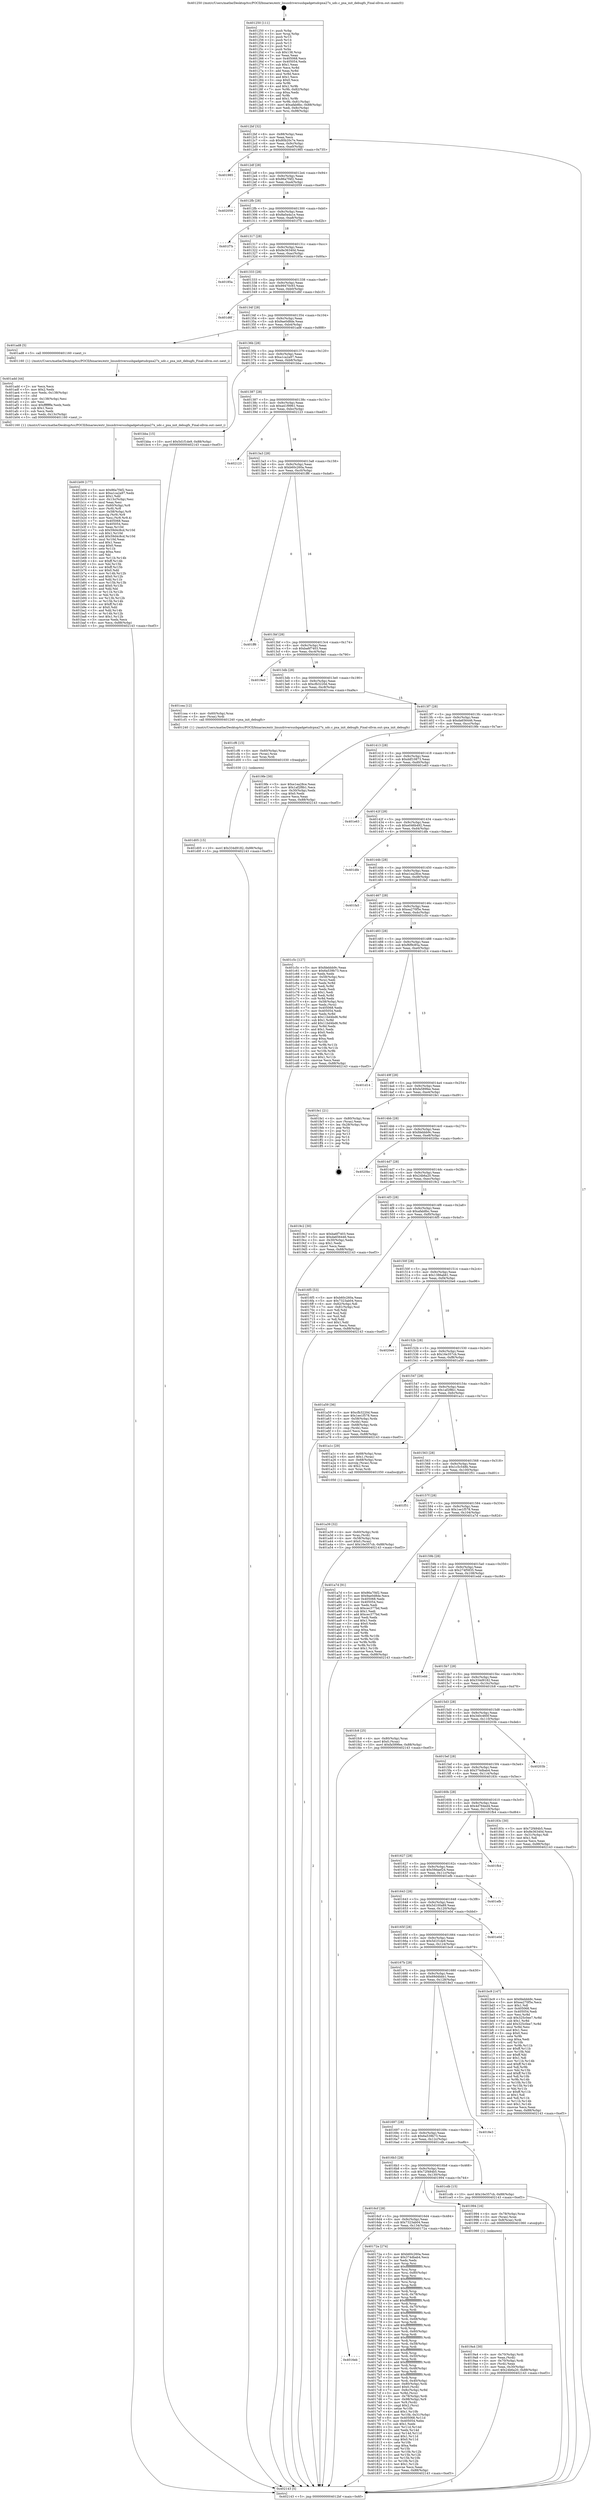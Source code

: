 digraph "0x401250" {
  label = "0x401250 (/mnt/c/Users/mathe/Desktop/tcc/POCII/binaries/extr_linuxdriversusbgadgetudcpxa27x_udc.c_pxa_init_debugfs_Final-ollvm.out::main(0))"
  labelloc = "t"
  node[shape=record]

  Entry [label="",width=0.3,height=0.3,shape=circle,fillcolor=black,style=filled]
  "0x4012bf" [label="{
     0x4012bf [32]\l
     | [instrs]\l
     &nbsp;&nbsp;0x4012bf \<+6\>: mov -0x88(%rbp),%eax\l
     &nbsp;&nbsp;0x4012c5 \<+2\>: mov %eax,%ecx\l
     &nbsp;&nbsp;0x4012c7 \<+6\>: sub $0x80b20c7e,%ecx\l
     &nbsp;&nbsp;0x4012cd \<+6\>: mov %eax,-0x9c(%rbp)\l
     &nbsp;&nbsp;0x4012d3 \<+6\>: mov %ecx,-0xa0(%rbp)\l
     &nbsp;&nbsp;0x4012d9 \<+6\>: je 0000000000401985 \<main+0x735\>\l
  }"]
  "0x401985" [label="{
     0x401985\l
  }", style=dashed]
  "0x4012df" [label="{
     0x4012df [28]\l
     | [instrs]\l
     &nbsp;&nbsp;0x4012df \<+5\>: jmp 00000000004012e4 \<main+0x94\>\l
     &nbsp;&nbsp;0x4012e4 \<+6\>: mov -0x9c(%rbp),%eax\l
     &nbsp;&nbsp;0x4012ea \<+5\>: sub $0x86a7f4f2,%eax\l
     &nbsp;&nbsp;0x4012ef \<+6\>: mov %eax,-0xa4(%rbp)\l
     &nbsp;&nbsp;0x4012f5 \<+6\>: je 0000000000402059 \<main+0xe09\>\l
  }"]
  Exit [label="",width=0.3,height=0.3,shape=circle,fillcolor=black,style=filled,peripheries=2]
  "0x402059" [label="{
     0x402059\l
  }", style=dashed]
  "0x4012fb" [label="{
     0x4012fb [28]\l
     | [instrs]\l
     &nbsp;&nbsp;0x4012fb \<+5\>: jmp 0000000000401300 \<main+0xb0\>\l
     &nbsp;&nbsp;0x401300 \<+6\>: mov -0x9c(%rbp),%eax\l
     &nbsp;&nbsp;0x401306 \<+5\>: sub $0x8a0a4a1e,%eax\l
     &nbsp;&nbsp;0x40130b \<+6\>: mov %eax,-0xa8(%rbp)\l
     &nbsp;&nbsp;0x401311 \<+6\>: je 0000000000401f7b \<main+0xd2b\>\l
  }"]
  "0x401d05" [label="{
     0x401d05 [15]\l
     | [instrs]\l
     &nbsp;&nbsp;0x401d05 \<+10\>: movl $0x334d9182,-0x88(%rbp)\l
     &nbsp;&nbsp;0x401d0f \<+5\>: jmp 0000000000402143 \<main+0xef3\>\l
  }"]
  "0x401f7b" [label="{
     0x401f7b\l
  }", style=dashed]
  "0x401317" [label="{
     0x401317 [28]\l
     | [instrs]\l
     &nbsp;&nbsp;0x401317 \<+5\>: jmp 000000000040131c \<main+0xcc\>\l
     &nbsp;&nbsp;0x40131c \<+6\>: mov -0x9c(%rbp),%eax\l
     &nbsp;&nbsp;0x401322 \<+5\>: sub $0x8e36340d,%eax\l
     &nbsp;&nbsp;0x401327 \<+6\>: mov %eax,-0xac(%rbp)\l
     &nbsp;&nbsp;0x40132d \<+6\>: je 000000000040185a \<main+0x60a\>\l
  }"]
  "0x401cf6" [label="{
     0x401cf6 [15]\l
     | [instrs]\l
     &nbsp;&nbsp;0x401cf6 \<+4\>: mov -0x60(%rbp),%rax\l
     &nbsp;&nbsp;0x401cfa \<+3\>: mov (%rax),%rax\l
     &nbsp;&nbsp;0x401cfd \<+3\>: mov %rax,%rdi\l
     &nbsp;&nbsp;0x401d00 \<+5\>: call 0000000000401030 \<free@plt\>\l
     | [calls]\l
     &nbsp;&nbsp;0x401030 \{1\} (unknown)\l
  }"]
  "0x40185a" [label="{
     0x40185a\l
  }", style=dashed]
  "0x401333" [label="{
     0x401333 [28]\l
     | [instrs]\l
     &nbsp;&nbsp;0x401333 \<+5\>: jmp 0000000000401338 \<main+0xe8\>\l
     &nbsp;&nbsp;0x401338 \<+6\>: mov -0x9c(%rbp),%eax\l
     &nbsp;&nbsp;0x40133e \<+5\>: sub $0x99470c93,%eax\l
     &nbsp;&nbsp;0x401343 \<+6\>: mov %eax,-0xb0(%rbp)\l
     &nbsp;&nbsp;0x401349 \<+6\>: je 0000000000401d6f \<main+0xb1f\>\l
  }"]
  "0x401b09" [label="{
     0x401b09 [177]\l
     | [instrs]\l
     &nbsp;&nbsp;0x401b09 \<+5\>: mov $0x86a7f4f2,%ecx\l
     &nbsp;&nbsp;0x401b0e \<+5\>: mov $0xa1ca2a97,%edx\l
     &nbsp;&nbsp;0x401b13 \<+3\>: mov $0x1,%dil\l
     &nbsp;&nbsp;0x401b16 \<+6\>: mov -0x13c(%rbp),%esi\l
     &nbsp;&nbsp;0x401b1c \<+3\>: imul %eax,%esi\l
     &nbsp;&nbsp;0x401b1f \<+4\>: mov -0x60(%rbp),%r8\l
     &nbsp;&nbsp;0x401b23 \<+3\>: mov (%r8),%r8\l
     &nbsp;&nbsp;0x401b26 \<+4\>: mov -0x58(%rbp),%r9\l
     &nbsp;&nbsp;0x401b2a \<+3\>: movslq (%r9),%r9\l
     &nbsp;&nbsp;0x401b2d \<+4\>: mov %esi,(%r8,%r9,4)\l
     &nbsp;&nbsp;0x401b31 \<+7\>: mov 0x405068,%eax\l
     &nbsp;&nbsp;0x401b38 \<+7\>: mov 0x405054,%esi\l
     &nbsp;&nbsp;0x401b3f \<+3\>: mov %eax,%r10d\l
     &nbsp;&nbsp;0x401b42 \<+7\>: sub $0x59d4c8cd,%r10d\l
     &nbsp;&nbsp;0x401b49 \<+4\>: sub $0x1,%r10d\l
     &nbsp;&nbsp;0x401b4d \<+7\>: add $0x59d4c8cd,%r10d\l
     &nbsp;&nbsp;0x401b54 \<+4\>: imul %r10d,%eax\l
     &nbsp;&nbsp;0x401b58 \<+3\>: and $0x1,%eax\l
     &nbsp;&nbsp;0x401b5b \<+3\>: cmp $0x0,%eax\l
     &nbsp;&nbsp;0x401b5e \<+4\>: sete %r11b\l
     &nbsp;&nbsp;0x401b62 \<+3\>: cmp $0xa,%esi\l
     &nbsp;&nbsp;0x401b65 \<+3\>: setl %bl\l
     &nbsp;&nbsp;0x401b68 \<+3\>: mov %r11b,%r14b\l
     &nbsp;&nbsp;0x401b6b \<+4\>: xor $0xff,%r14b\l
     &nbsp;&nbsp;0x401b6f \<+3\>: mov %bl,%r15b\l
     &nbsp;&nbsp;0x401b72 \<+4\>: xor $0xff,%r15b\l
     &nbsp;&nbsp;0x401b76 \<+4\>: xor $0x0,%dil\l
     &nbsp;&nbsp;0x401b7a \<+3\>: mov %r14b,%r12b\l
     &nbsp;&nbsp;0x401b7d \<+4\>: and $0x0,%r12b\l
     &nbsp;&nbsp;0x401b81 \<+3\>: and %dil,%r11b\l
     &nbsp;&nbsp;0x401b84 \<+3\>: mov %r15b,%r13b\l
     &nbsp;&nbsp;0x401b87 \<+4\>: and $0x0,%r13b\l
     &nbsp;&nbsp;0x401b8b \<+3\>: and %dil,%bl\l
     &nbsp;&nbsp;0x401b8e \<+3\>: or %r11b,%r12b\l
     &nbsp;&nbsp;0x401b91 \<+3\>: or %bl,%r13b\l
     &nbsp;&nbsp;0x401b94 \<+3\>: xor %r13b,%r12b\l
     &nbsp;&nbsp;0x401b97 \<+3\>: or %r15b,%r14b\l
     &nbsp;&nbsp;0x401b9a \<+4\>: xor $0xff,%r14b\l
     &nbsp;&nbsp;0x401b9e \<+4\>: or $0x0,%dil\l
     &nbsp;&nbsp;0x401ba2 \<+3\>: and %dil,%r14b\l
     &nbsp;&nbsp;0x401ba5 \<+3\>: or %r14b,%r12b\l
     &nbsp;&nbsp;0x401ba8 \<+4\>: test $0x1,%r12b\l
     &nbsp;&nbsp;0x401bac \<+3\>: cmovne %edx,%ecx\l
     &nbsp;&nbsp;0x401baf \<+6\>: mov %ecx,-0x88(%rbp)\l
     &nbsp;&nbsp;0x401bb5 \<+5\>: jmp 0000000000402143 \<main+0xef3\>\l
  }"]
  "0x401d6f" [label="{
     0x401d6f\l
  }", style=dashed]
  "0x40134f" [label="{
     0x40134f [28]\l
     | [instrs]\l
     &nbsp;&nbsp;0x40134f \<+5\>: jmp 0000000000401354 \<main+0x104\>\l
     &nbsp;&nbsp;0x401354 \<+6\>: mov -0x9c(%rbp),%eax\l
     &nbsp;&nbsp;0x40135a \<+5\>: sub $0x9ae0d8de,%eax\l
     &nbsp;&nbsp;0x40135f \<+6\>: mov %eax,-0xb4(%rbp)\l
     &nbsp;&nbsp;0x401365 \<+6\>: je 0000000000401ad8 \<main+0x888\>\l
  }"]
  "0x401add" [label="{
     0x401add [44]\l
     | [instrs]\l
     &nbsp;&nbsp;0x401add \<+2\>: xor %ecx,%ecx\l
     &nbsp;&nbsp;0x401adf \<+5\>: mov $0x2,%edx\l
     &nbsp;&nbsp;0x401ae4 \<+6\>: mov %edx,-0x138(%rbp)\l
     &nbsp;&nbsp;0x401aea \<+1\>: cltd\l
     &nbsp;&nbsp;0x401aeb \<+6\>: mov -0x138(%rbp),%esi\l
     &nbsp;&nbsp;0x401af1 \<+2\>: idiv %esi\l
     &nbsp;&nbsp;0x401af3 \<+6\>: imul $0xfffffffe,%edx,%edx\l
     &nbsp;&nbsp;0x401af9 \<+3\>: sub $0x1,%ecx\l
     &nbsp;&nbsp;0x401afc \<+2\>: sub %ecx,%edx\l
     &nbsp;&nbsp;0x401afe \<+6\>: mov %edx,-0x13c(%rbp)\l
     &nbsp;&nbsp;0x401b04 \<+5\>: call 0000000000401160 \<next_i\>\l
     | [calls]\l
     &nbsp;&nbsp;0x401160 \{1\} (/mnt/c/Users/mathe/Desktop/tcc/POCII/binaries/extr_linuxdriversusbgadgetudcpxa27x_udc.c_pxa_init_debugfs_Final-ollvm.out::next_i)\l
  }"]
  "0x401ad8" [label="{
     0x401ad8 [5]\l
     | [instrs]\l
     &nbsp;&nbsp;0x401ad8 \<+5\>: call 0000000000401160 \<next_i\>\l
     | [calls]\l
     &nbsp;&nbsp;0x401160 \{1\} (/mnt/c/Users/mathe/Desktop/tcc/POCII/binaries/extr_linuxdriversusbgadgetudcpxa27x_udc.c_pxa_init_debugfs_Final-ollvm.out::next_i)\l
  }"]
  "0x40136b" [label="{
     0x40136b [28]\l
     | [instrs]\l
     &nbsp;&nbsp;0x40136b \<+5\>: jmp 0000000000401370 \<main+0x120\>\l
     &nbsp;&nbsp;0x401370 \<+6\>: mov -0x9c(%rbp),%eax\l
     &nbsp;&nbsp;0x401376 \<+5\>: sub $0xa1ca2a97,%eax\l
     &nbsp;&nbsp;0x40137b \<+6\>: mov %eax,-0xb8(%rbp)\l
     &nbsp;&nbsp;0x401381 \<+6\>: je 0000000000401bba \<main+0x96a\>\l
  }"]
  "0x401a39" [label="{
     0x401a39 [32]\l
     | [instrs]\l
     &nbsp;&nbsp;0x401a39 \<+4\>: mov -0x60(%rbp),%rdi\l
     &nbsp;&nbsp;0x401a3d \<+3\>: mov %rax,(%rdi)\l
     &nbsp;&nbsp;0x401a40 \<+4\>: mov -0x58(%rbp),%rax\l
     &nbsp;&nbsp;0x401a44 \<+6\>: movl $0x0,(%rax)\l
     &nbsp;&nbsp;0x401a4a \<+10\>: movl $0x16e357cb,-0x88(%rbp)\l
     &nbsp;&nbsp;0x401a54 \<+5\>: jmp 0000000000402143 \<main+0xef3\>\l
  }"]
  "0x401bba" [label="{
     0x401bba [15]\l
     | [instrs]\l
     &nbsp;&nbsp;0x401bba \<+10\>: movl $0x5d1f1de9,-0x88(%rbp)\l
     &nbsp;&nbsp;0x401bc4 \<+5\>: jmp 0000000000402143 \<main+0xef3\>\l
  }"]
  "0x401387" [label="{
     0x401387 [28]\l
     | [instrs]\l
     &nbsp;&nbsp;0x401387 \<+5\>: jmp 000000000040138c \<main+0x13c\>\l
     &nbsp;&nbsp;0x40138c \<+6\>: mov -0x9c(%rbp),%eax\l
     &nbsp;&nbsp;0x401392 \<+5\>: sub $0xa41f9961,%eax\l
     &nbsp;&nbsp;0x401397 \<+6\>: mov %eax,-0xbc(%rbp)\l
     &nbsp;&nbsp;0x40139d \<+6\>: je 0000000000402123 \<main+0xed3\>\l
  }"]
  "0x4019a4" [label="{
     0x4019a4 [30]\l
     | [instrs]\l
     &nbsp;&nbsp;0x4019a4 \<+4\>: mov -0x70(%rbp),%rdi\l
     &nbsp;&nbsp;0x4019a8 \<+2\>: mov %eax,(%rdi)\l
     &nbsp;&nbsp;0x4019aa \<+4\>: mov -0x70(%rbp),%rdi\l
     &nbsp;&nbsp;0x4019ae \<+2\>: mov (%rdi),%eax\l
     &nbsp;&nbsp;0x4019b0 \<+3\>: mov %eax,-0x30(%rbp)\l
     &nbsp;&nbsp;0x4019b3 \<+10\>: movl $0x24b6a20,-0x88(%rbp)\l
     &nbsp;&nbsp;0x4019bd \<+5\>: jmp 0000000000402143 \<main+0xef3\>\l
  }"]
  "0x402123" [label="{
     0x402123\l
  }", style=dashed]
  "0x4013a3" [label="{
     0x4013a3 [28]\l
     | [instrs]\l
     &nbsp;&nbsp;0x4013a3 \<+5\>: jmp 00000000004013a8 \<main+0x158\>\l
     &nbsp;&nbsp;0x4013a8 \<+6\>: mov -0x9c(%rbp),%eax\l
     &nbsp;&nbsp;0x4013ae \<+5\>: sub $0xb60c260a,%eax\l
     &nbsp;&nbsp;0x4013b3 \<+6\>: mov %eax,-0xc0(%rbp)\l
     &nbsp;&nbsp;0x4013b9 \<+6\>: je 0000000000401ff6 \<main+0xda6\>\l
  }"]
  "0x4016eb" [label="{
     0x4016eb\l
  }", style=dashed]
  "0x401ff6" [label="{
     0x401ff6\l
  }", style=dashed]
  "0x4013bf" [label="{
     0x4013bf [28]\l
     | [instrs]\l
     &nbsp;&nbsp;0x4013bf \<+5\>: jmp 00000000004013c4 \<main+0x174\>\l
     &nbsp;&nbsp;0x4013c4 \<+6\>: mov -0x9c(%rbp),%eax\l
     &nbsp;&nbsp;0x4013ca \<+5\>: sub $0xba6f7403,%eax\l
     &nbsp;&nbsp;0x4013cf \<+6\>: mov %eax,-0xc4(%rbp)\l
     &nbsp;&nbsp;0x4013d5 \<+6\>: je 00000000004019e0 \<main+0x790\>\l
  }"]
  "0x40172a" [label="{
     0x40172a [274]\l
     | [instrs]\l
     &nbsp;&nbsp;0x40172a \<+5\>: mov $0xb60c260a,%eax\l
     &nbsp;&nbsp;0x40172f \<+5\>: mov $0x374dbab4,%ecx\l
     &nbsp;&nbsp;0x401734 \<+2\>: xor %edx,%edx\l
     &nbsp;&nbsp;0x401736 \<+3\>: mov %rsp,%rsi\l
     &nbsp;&nbsp;0x401739 \<+4\>: add $0xfffffffffffffff0,%rsi\l
     &nbsp;&nbsp;0x40173d \<+3\>: mov %rsi,%rsp\l
     &nbsp;&nbsp;0x401740 \<+4\>: mov %rsi,-0x80(%rbp)\l
     &nbsp;&nbsp;0x401744 \<+3\>: mov %rsp,%rsi\l
     &nbsp;&nbsp;0x401747 \<+4\>: add $0xfffffffffffffff0,%rsi\l
     &nbsp;&nbsp;0x40174b \<+3\>: mov %rsi,%rsp\l
     &nbsp;&nbsp;0x40174e \<+3\>: mov %rsp,%rdi\l
     &nbsp;&nbsp;0x401751 \<+4\>: add $0xfffffffffffffff0,%rdi\l
     &nbsp;&nbsp;0x401755 \<+3\>: mov %rdi,%rsp\l
     &nbsp;&nbsp;0x401758 \<+4\>: mov %rdi,-0x78(%rbp)\l
     &nbsp;&nbsp;0x40175c \<+3\>: mov %rsp,%rdi\l
     &nbsp;&nbsp;0x40175f \<+4\>: add $0xfffffffffffffff0,%rdi\l
     &nbsp;&nbsp;0x401763 \<+3\>: mov %rdi,%rsp\l
     &nbsp;&nbsp;0x401766 \<+4\>: mov %rdi,-0x70(%rbp)\l
     &nbsp;&nbsp;0x40176a \<+3\>: mov %rsp,%rdi\l
     &nbsp;&nbsp;0x40176d \<+4\>: add $0xfffffffffffffff0,%rdi\l
     &nbsp;&nbsp;0x401771 \<+3\>: mov %rdi,%rsp\l
     &nbsp;&nbsp;0x401774 \<+4\>: mov %rdi,-0x68(%rbp)\l
     &nbsp;&nbsp;0x401778 \<+3\>: mov %rsp,%rdi\l
     &nbsp;&nbsp;0x40177b \<+4\>: add $0xfffffffffffffff0,%rdi\l
     &nbsp;&nbsp;0x40177f \<+3\>: mov %rdi,%rsp\l
     &nbsp;&nbsp;0x401782 \<+4\>: mov %rdi,-0x60(%rbp)\l
     &nbsp;&nbsp;0x401786 \<+3\>: mov %rsp,%rdi\l
     &nbsp;&nbsp;0x401789 \<+4\>: add $0xfffffffffffffff0,%rdi\l
     &nbsp;&nbsp;0x40178d \<+3\>: mov %rdi,%rsp\l
     &nbsp;&nbsp;0x401790 \<+4\>: mov %rdi,-0x58(%rbp)\l
     &nbsp;&nbsp;0x401794 \<+3\>: mov %rsp,%rdi\l
     &nbsp;&nbsp;0x401797 \<+4\>: add $0xfffffffffffffff0,%rdi\l
     &nbsp;&nbsp;0x40179b \<+3\>: mov %rdi,%rsp\l
     &nbsp;&nbsp;0x40179e \<+4\>: mov %rdi,-0x50(%rbp)\l
     &nbsp;&nbsp;0x4017a2 \<+3\>: mov %rsp,%rdi\l
     &nbsp;&nbsp;0x4017a5 \<+4\>: add $0xfffffffffffffff0,%rdi\l
     &nbsp;&nbsp;0x4017a9 \<+3\>: mov %rdi,%rsp\l
     &nbsp;&nbsp;0x4017ac \<+4\>: mov %rdi,-0x48(%rbp)\l
     &nbsp;&nbsp;0x4017b0 \<+3\>: mov %rsp,%rdi\l
     &nbsp;&nbsp;0x4017b3 \<+4\>: add $0xfffffffffffffff0,%rdi\l
     &nbsp;&nbsp;0x4017b7 \<+3\>: mov %rdi,%rsp\l
     &nbsp;&nbsp;0x4017ba \<+4\>: mov %rdi,-0x40(%rbp)\l
     &nbsp;&nbsp;0x4017be \<+4\>: mov -0x80(%rbp),%rdi\l
     &nbsp;&nbsp;0x4017c2 \<+6\>: movl $0x0,(%rdi)\l
     &nbsp;&nbsp;0x4017c8 \<+7\>: mov -0x8c(%rbp),%r8d\l
     &nbsp;&nbsp;0x4017cf \<+3\>: mov %r8d,(%rsi)\l
     &nbsp;&nbsp;0x4017d2 \<+4\>: mov -0x78(%rbp),%rdi\l
     &nbsp;&nbsp;0x4017d6 \<+7\>: mov -0x98(%rbp),%r9\l
     &nbsp;&nbsp;0x4017dd \<+3\>: mov %r9,(%rdi)\l
     &nbsp;&nbsp;0x4017e0 \<+3\>: cmpl $0x2,(%rsi)\l
     &nbsp;&nbsp;0x4017e3 \<+4\>: setne %r10b\l
     &nbsp;&nbsp;0x4017e7 \<+4\>: and $0x1,%r10b\l
     &nbsp;&nbsp;0x4017eb \<+4\>: mov %r10b,-0x31(%rbp)\l
     &nbsp;&nbsp;0x4017ef \<+8\>: mov 0x405068,%r11d\l
     &nbsp;&nbsp;0x4017f7 \<+7\>: mov 0x405054,%ebx\l
     &nbsp;&nbsp;0x4017fe \<+3\>: sub $0x1,%edx\l
     &nbsp;&nbsp;0x401801 \<+3\>: mov %r11d,%r14d\l
     &nbsp;&nbsp;0x401804 \<+3\>: add %edx,%r14d\l
     &nbsp;&nbsp;0x401807 \<+4\>: imul %r14d,%r11d\l
     &nbsp;&nbsp;0x40180b \<+4\>: and $0x1,%r11d\l
     &nbsp;&nbsp;0x40180f \<+4\>: cmp $0x0,%r11d\l
     &nbsp;&nbsp;0x401813 \<+4\>: sete %r10b\l
     &nbsp;&nbsp;0x401817 \<+3\>: cmp $0xa,%ebx\l
     &nbsp;&nbsp;0x40181a \<+4\>: setl %r15b\l
     &nbsp;&nbsp;0x40181e \<+3\>: mov %r10b,%r12b\l
     &nbsp;&nbsp;0x401821 \<+3\>: and %r15b,%r12b\l
     &nbsp;&nbsp;0x401824 \<+3\>: xor %r15b,%r10b\l
     &nbsp;&nbsp;0x401827 \<+3\>: or %r10b,%r12b\l
     &nbsp;&nbsp;0x40182a \<+4\>: test $0x1,%r12b\l
     &nbsp;&nbsp;0x40182e \<+3\>: cmovne %ecx,%eax\l
     &nbsp;&nbsp;0x401831 \<+6\>: mov %eax,-0x88(%rbp)\l
     &nbsp;&nbsp;0x401837 \<+5\>: jmp 0000000000402143 \<main+0xef3\>\l
  }"]
  "0x4019e0" [label="{
     0x4019e0\l
  }", style=dashed]
  "0x4013db" [label="{
     0x4013db [28]\l
     | [instrs]\l
     &nbsp;&nbsp;0x4013db \<+5\>: jmp 00000000004013e0 \<main+0x190\>\l
     &nbsp;&nbsp;0x4013e0 \<+6\>: mov -0x9c(%rbp),%eax\l
     &nbsp;&nbsp;0x4013e6 \<+5\>: sub $0xcfb3220d,%eax\l
     &nbsp;&nbsp;0x4013eb \<+6\>: mov %eax,-0xc8(%rbp)\l
     &nbsp;&nbsp;0x4013f1 \<+6\>: je 0000000000401cea \<main+0xa9a\>\l
  }"]
  "0x4016cf" [label="{
     0x4016cf [28]\l
     | [instrs]\l
     &nbsp;&nbsp;0x4016cf \<+5\>: jmp 00000000004016d4 \<main+0x484\>\l
     &nbsp;&nbsp;0x4016d4 \<+6\>: mov -0x9c(%rbp),%eax\l
     &nbsp;&nbsp;0x4016da \<+5\>: sub $0x7323ab04,%eax\l
     &nbsp;&nbsp;0x4016df \<+6\>: mov %eax,-0x134(%rbp)\l
     &nbsp;&nbsp;0x4016e5 \<+6\>: je 000000000040172a \<main+0x4da\>\l
  }"]
  "0x401cea" [label="{
     0x401cea [12]\l
     | [instrs]\l
     &nbsp;&nbsp;0x401cea \<+4\>: mov -0x60(%rbp),%rax\l
     &nbsp;&nbsp;0x401cee \<+3\>: mov (%rax),%rdi\l
     &nbsp;&nbsp;0x401cf1 \<+5\>: call 0000000000401240 \<pxa_init_debugfs\>\l
     | [calls]\l
     &nbsp;&nbsp;0x401240 \{1\} (/mnt/c/Users/mathe/Desktop/tcc/POCII/binaries/extr_linuxdriversusbgadgetudcpxa27x_udc.c_pxa_init_debugfs_Final-ollvm.out::pxa_init_debugfs)\l
  }"]
  "0x4013f7" [label="{
     0x4013f7 [28]\l
     | [instrs]\l
     &nbsp;&nbsp;0x4013f7 \<+5\>: jmp 00000000004013fc \<main+0x1ac\>\l
     &nbsp;&nbsp;0x4013fc \<+6\>: mov -0x9c(%rbp),%eax\l
     &nbsp;&nbsp;0x401402 \<+5\>: sub $0xda656446,%eax\l
     &nbsp;&nbsp;0x401407 \<+6\>: mov %eax,-0xcc(%rbp)\l
     &nbsp;&nbsp;0x40140d \<+6\>: je 00000000004019fe \<main+0x7ae\>\l
  }"]
  "0x401994" [label="{
     0x401994 [16]\l
     | [instrs]\l
     &nbsp;&nbsp;0x401994 \<+4\>: mov -0x78(%rbp),%rax\l
     &nbsp;&nbsp;0x401998 \<+3\>: mov (%rax),%rax\l
     &nbsp;&nbsp;0x40199b \<+4\>: mov 0x8(%rax),%rdi\l
     &nbsp;&nbsp;0x40199f \<+5\>: call 0000000000401060 \<atoi@plt\>\l
     | [calls]\l
     &nbsp;&nbsp;0x401060 \{1\} (unknown)\l
  }"]
  "0x4019fe" [label="{
     0x4019fe [30]\l
     | [instrs]\l
     &nbsp;&nbsp;0x4019fe \<+5\>: mov $0xe1ea28ce,%eax\l
     &nbsp;&nbsp;0x401a03 \<+5\>: mov $0x1af2f8b1,%ecx\l
     &nbsp;&nbsp;0x401a08 \<+3\>: mov -0x30(%rbp),%edx\l
     &nbsp;&nbsp;0x401a0b \<+3\>: cmp $0x0,%edx\l
     &nbsp;&nbsp;0x401a0e \<+3\>: cmove %ecx,%eax\l
     &nbsp;&nbsp;0x401a11 \<+6\>: mov %eax,-0x88(%rbp)\l
     &nbsp;&nbsp;0x401a17 \<+5\>: jmp 0000000000402143 \<main+0xef3\>\l
  }"]
  "0x401413" [label="{
     0x401413 [28]\l
     | [instrs]\l
     &nbsp;&nbsp;0x401413 \<+5\>: jmp 0000000000401418 \<main+0x1c8\>\l
     &nbsp;&nbsp;0x401418 \<+6\>: mov -0x9c(%rbp),%eax\l
     &nbsp;&nbsp;0x40141e \<+5\>: sub $0xddf10873,%eax\l
     &nbsp;&nbsp;0x401423 \<+6\>: mov %eax,-0xd0(%rbp)\l
     &nbsp;&nbsp;0x401429 \<+6\>: je 0000000000401e63 \<main+0xc13\>\l
  }"]
  "0x4016b3" [label="{
     0x4016b3 [28]\l
     | [instrs]\l
     &nbsp;&nbsp;0x4016b3 \<+5\>: jmp 00000000004016b8 \<main+0x468\>\l
     &nbsp;&nbsp;0x4016b8 \<+6\>: mov -0x9c(%rbp),%eax\l
     &nbsp;&nbsp;0x4016be \<+5\>: sub $0x72f484b5,%eax\l
     &nbsp;&nbsp;0x4016c3 \<+6\>: mov %eax,-0x130(%rbp)\l
     &nbsp;&nbsp;0x4016c9 \<+6\>: je 0000000000401994 \<main+0x744\>\l
  }"]
  "0x401e63" [label="{
     0x401e63\l
  }", style=dashed]
  "0x40142f" [label="{
     0x40142f [28]\l
     | [instrs]\l
     &nbsp;&nbsp;0x40142f \<+5\>: jmp 0000000000401434 \<main+0x1e4\>\l
     &nbsp;&nbsp;0x401434 \<+6\>: mov -0x9c(%rbp),%eax\l
     &nbsp;&nbsp;0x40143a \<+5\>: sub $0xe046b492,%eax\l
     &nbsp;&nbsp;0x40143f \<+6\>: mov %eax,-0xd4(%rbp)\l
     &nbsp;&nbsp;0x401445 \<+6\>: je 0000000000401dfe \<main+0xbae\>\l
  }"]
  "0x401cdb" [label="{
     0x401cdb [15]\l
     | [instrs]\l
     &nbsp;&nbsp;0x401cdb \<+10\>: movl $0x16e357cb,-0x88(%rbp)\l
     &nbsp;&nbsp;0x401ce5 \<+5\>: jmp 0000000000402143 \<main+0xef3\>\l
  }"]
  "0x401dfe" [label="{
     0x401dfe\l
  }", style=dashed]
  "0x40144b" [label="{
     0x40144b [28]\l
     | [instrs]\l
     &nbsp;&nbsp;0x40144b \<+5\>: jmp 0000000000401450 \<main+0x200\>\l
     &nbsp;&nbsp;0x401450 \<+6\>: mov -0x9c(%rbp),%eax\l
     &nbsp;&nbsp;0x401456 \<+5\>: sub $0xe1ea28ce,%eax\l
     &nbsp;&nbsp;0x40145b \<+6\>: mov %eax,-0xd8(%rbp)\l
     &nbsp;&nbsp;0x401461 \<+6\>: je 0000000000401fa5 \<main+0xd55\>\l
  }"]
  "0x401697" [label="{
     0x401697 [28]\l
     | [instrs]\l
     &nbsp;&nbsp;0x401697 \<+5\>: jmp 000000000040169c \<main+0x44c\>\l
     &nbsp;&nbsp;0x40169c \<+6\>: mov -0x9c(%rbp),%eax\l
     &nbsp;&nbsp;0x4016a2 \<+5\>: sub $0x6a539b73,%eax\l
     &nbsp;&nbsp;0x4016a7 \<+6\>: mov %eax,-0x12c(%rbp)\l
     &nbsp;&nbsp;0x4016ad \<+6\>: je 0000000000401cdb \<main+0xa8b\>\l
  }"]
  "0x401fa5" [label="{
     0x401fa5\l
  }", style=dashed]
  "0x401467" [label="{
     0x401467 [28]\l
     | [instrs]\l
     &nbsp;&nbsp;0x401467 \<+5\>: jmp 000000000040146c \<main+0x21c\>\l
     &nbsp;&nbsp;0x40146c \<+6\>: mov -0x9c(%rbp),%eax\l
     &nbsp;&nbsp;0x401472 \<+5\>: sub $0xea270f5e,%eax\l
     &nbsp;&nbsp;0x401477 \<+6\>: mov %eax,-0xdc(%rbp)\l
     &nbsp;&nbsp;0x40147d \<+6\>: je 0000000000401c5c \<main+0xa0c\>\l
  }"]
  "0x4018e3" [label="{
     0x4018e3\l
  }", style=dashed]
  "0x401c5c" [label="{
     0x401c5c [127]\l
     | [instrs]\l
     &nbsp;&nbsp;0x401c5c \<+5\>: mov $0xfdebbb9c,%eax\l
     &nbsp;&nbsp;0x401c61 \<+5\>: mov $0x6a539b73,%ecx\l
     &nbsp;&nbsp;0x401c66 \<+2\>: xor %edx,%edx\l
     &nbsp;&nbsp;0x401c68 \<+4\>: mov -0x58(%rbp),%rsi\l
     &nbsp;&nbsp;0x401c6c \<+2\>: mov (%rsi),%edi\l
     &nbsp;&nbsp;0x401c6e \<+3\>: mov %edx,%r8d\l
     &nbsp;&nbsp;0x401c71 \<+3\>: sub %edi,%r8d\l
     &nbsp;&nbsp;0x401c74 \<+2\>: mov %edx,%edi\l
     &nbsp;&nbsp;0x401c76 \<+3\>: sub $0x1,%edi\l
     &nbsp;&nbsp;0x401c79 \<+3\>: add %edi,%r8d\l
     &nbsp;&nbsp;0x401c7c \<+3\>: sub %r8d,%edx\l
     &nbsp;&nbsp;0x401c7f \<+4\>: mov -0x58(%rbp),%rsi\l
     &nbsp;&nbsp;0x401c83 \<+2\>: mov %edx,(%rsi)\l
     &nbsp;&nbsp;0x401c85 \<+7\>: mov 0x405068,%edx\l
     &nbsp;&nbsp;0x401c8c \<+7\>: mov 0x405054,%edi\l
     &nbsp;&nbsp;0x401c93 \<+3\>: mov %edx,%r8d\l
     &nbsp;&nbsp;0x401c96 \<+7\>: sub $0x11bd4bd6,%r8d\l
     &nbsp;&nbsp;0x401c9d \<+4\>: sub $0x1,%r8d\l
     &nbsp;&nbsp;0x401ca1 \<+7\>: add $0x11bd4bd6,%r8d\l
     &nbsp;&nbsp;0x401ca8 \<+4\>: imul %r8d,%edx\l
     &nbsp;&nbsp;0x401cac \<+3\>: and $0x1,%edx\l
     &nbsp;&nbsp;0x401caf \<+3\>: cmp $0x0,%edx\l
     &nbsp;&nbsp;0x401cb2 \<+4\>: sete %r9b\l
     &nbsp;&nbsp;0x401cb6 \<+3\>: cmp $0xa,%edi\l
     &nbsp;&nbsp;0x401cb9 \<+4\>: setl %r10b\l
     &nbsp;&nbsp;0x401cbd \<+3\>: mov %r9b,%r11b\l
     &nbsp;&nbsp;0x401cc0 \<+3\>: and %r10b,%r11b\l
     &nbsp;&nbsp;0x401cc3 \<+3\>: xor %r10b,%r9b\l
     &nbsp;&nbsp;0x401cc6 \<+3\>: or %r9b,%r11b\l
     &nbsp;&nbsp;0x401cc9 \<+4\>: test $0x1,%r11b\l
     &nbsp;&nbsp;0x401ccd \<+3\>: cmovne %ecx,%eax\l
     &nbsp;&nbsp;0x401cd0 \<+6\>: mov %eax,-0x88(%rbp)\l
     &nbsp;&nbsp;0x401cd6 \<+5\>: jmp 0000000000402143 \<main+0xef3\>\l
  }"]
  "0x401483" [label="{
     0x401483 [28]\l
     | [instrs]\l
     &nbsp;&nbsp;0x401483 \<+5\>: jmp 0000000000401488 \<main+0x238\>\l
     &nbsp;&nbsp;0x401488 \<+6\>: mov -0x9c(%rbp),%eax\l
     &nbsp;&nbsp;0x40148e \<+5\>: sub $0xf6f9c85a,%eax\l
     &nbsp;&nbsp;0x401493 \<+6\>: mov %eax,-0xe0(%rbp)\l
     &nbsp;&nbsp;0x401499 \<+6\>: je 0000000000401d14 \<main+0xac4\>\l
  }"]
  "0x40167b" [label="{
     0x40167b [28]\l
     | [instrs]\l
     &nbsp;&nbsp;0x40167b \<+5\>: jmp 0000000000401680 \<main+0x430\>\l
     &nbsp;&nbsp;0x401680 \<+6\>: mov -0x9c(%rbp),%eax\l
     &nbsp;&nbsp;0x401686 \<+5\>: sub $0x69d4bbb1,%eax\l
     &nbsp;&nbsp;0x40168b \<+6\>: mov %eax,-0x128(%rbp)\l
     &nbsp;&nbsp;0x401691 \<+6\>: je 00000000004018e3 \<main+0x693\>\l
  }"]
  "0x401d14" [label="{
     0x401d14\l
  }", style=dashed]
  "0x40149f" [label="{
     0x40149f [28]\l
     | [instrs]\l
     &nbsp;&nbsp;0x40149f \<+5\>: jmp 00000000004014a4 \<main+0x254\>\l
     &nbsp;&nbsp;0x4014a4 \<+6\>: mov -0x9c(%rbp),%eax\l
     &nbsp;&nbsp;0x4014aa \<+5\>: sub $0xfa589fee,%eax\l
     &nbsp;&nbsp;0x4014af \<+6\>: mov %eax,-0xe4(%rbp)\l
     &nbsp;&nbsp;0x4014b5 \<+6\>: je 0000000000401fe1 \<main+0xd91\>\l
  }"]
  "0x401bc9" [label="{
     0x401bc9 [147]\l
     | [instrs]\l
     &nbsp;&nbsp;0x401bc9 \<+5\>: mov $0xfdebbb9c,%eax\l
     &nbsp;&nbsp;0x401bce \<+5\>: mov $0xea270f5e,%ecx\l
     &nbsp;&nbsp;0x401bd3 \<+2\>: mov $0x1,%dl\l
     &nbsp;&nbsp;0x401bd5 \<+7\>: mov 0x405068,%esi\l
     &nbsp;&nbsp;0x401bdc \<+7\>: mov 0x405054,%edi\l
     &nbsp;&nbsp;0x401be3 \<+3\>: mov %esi,%r8d\l
     &nbsp;&nbsp;0x401be6 \<+7\>: sub $0x325c0ee7,%r8d\l
     &nbsp;&nbsp;0x401bed \<+4\>: sub $0x1,%r8d\l
     &nbsp;&nbsp;0x401bf1 \<+7\>: add $0x325c0ee7,%r8d\l
     &nbsp;&nbsp;0x401bf8 \<+4\>: imul %r8d,%esi\l
     &nbsp;&nbsp;0x401bfc \<+3\>: and $0x1,%esi\l
     &nbsp;&nbsp;0x401bff \<+3\>: cmp $0x0,%esi\l
     &nbsp;&nbsp;0x401c02 \<+4\>: sete %r9b\l
     &nbsp;&nbsp;0x401c06 \<+3\>: cmp $0xa,%edi\l
     &nbsp;&nbsp;0x401c09 \<+4\>: setl %r10b\l
     &nbsp;&nbsp;0x401c0d \<+3\>: mov %r9b,%r11b\l
     &nbsp;&nbsp;0x401c10 \<+4\>: xor $0xff,%r11b\l
     &nbsp;&nbsp;0x401c14 \<+3\>: mov %r10b,%bl\l
     &nbsp;&nbsp;0x401c17 \<+3\>: xor $0xff,%bl\l
     &nbsp;&nbsp;0x401c1a \<+3\>: xor $0x1,%dl\l
     &nbsp;&nbsp;0x401c1d \<+3\>: mov %r11b,%r14b\l
     &nbsp;&nbsp;0x401c20 \<+4\>: and $0xff,%r14b\l
     &nbsp;&nbsp;0x401c24 \<+3\>: and %dl,%r9b\l
     &nbsp;&nbsp;0x401c27 \<+3\>: mov %bl,%r15b\l
     &nbsp;&nbsp;0x401c2a \<+4\>: and $0xff,%r15b\l
     &nbsp;&nbsp;0x401c2e \<+3\>: and %dl,%r10b\l
     &nbsp;&nbsp;0x401c31 \<+3\>: or %r9b,%r14b\l
     &nbsp;&nbsp;0x401c34 \<+3\>: or %r10b,%r15b\l
     &nbsp;&nbsp;0x401c37 \<+3\>: xor %r15b,%r14b\l
     &nbsp;&nbsp;0x401c3a \<+3\>: or %bl,%r11b\l
     &nbsp;&nbsp;0x401c3d \<+4\>: xor $0xff,%r11b\l
     &nbsp;&nbsp;0x401c41 \<+3\>: or $0x1,%dl\l
     &nbsp;&nbsp;0x401c44 \<+3\>: and %dl,%r11b\l
     &nbsp;&nbsp;0x401c47 \<+3\>: or %r11b,%r14b\l
     &nbsp;&nbsp;0x401c4a \<+4\>: test $0x1,%r14b\l
     &nbsp;&nbsp;0x401c4e \<+3\>: cmovne %ecx,%eax\l
     &nbsp;&nbsp;0x401c51 \<+6\>: mov %eax,-0x88(%rbp)\l
     &nbsp;&nbsp;0x401c57 \<+5\>: jmp 0000000000402143 \<main+0xef3\>\l
  }"]
  "0x401fe1" [label="{
     0x401fe1 [21]\l
     | [instrs]\l
     &nbsp;&nbsp;0x401fe1 \<+4\>: mov -0x80(%rbp),%rax\l
     &nbsp;&nbsp;0x401fe5 \<+2\>: mov (%rax),%eax\l
     &nbsp;&nbsp;0x401fe7 \<+4\>: lea -0x28(%rbp),%rsp\l
     &nbsp;&nbsp;0x401feb \<+1\>: pop %rbx\l
     &nbsp;&nbsp;0x401fec \<+2\>: pop %r12\l
     &nbsp;&nbsp;0x401fee \<+2\>: pop %r13\l
     &nbsp;&nbsp;0x401ff0 \<+2\>: pop %r14\l
     &nbsp;&nbsp;0x401ff2 \<+2\>: pop %r15\l
     &nbsp;&nbsp;0x401ff4 \<+1\>: pop %rbp\l
     &nbsp;&nbsp;0x401ff5 \<+1\>: ret\l
  }"]
  "0x4014bb" [label="{
     0x4014bb [28]\l
     | [instrs]\l
     &nbsp;&nbsp;0x4014bb \<+5\>: jmp 00000000004014c0 \<main+0x270\>\l
     &nbsp;&nbsp;0x4014c0 \<+6\>: mov -0x9c(%rbp),%eax\l
     &nbsp;&nbsp;0x4014c6 \<+5\>: sub $0xfdebbb9c,%eax\l
     &nbsp;&nbsp;0x4014cb \<+6\>: mov %eax,-0xe8(%rbp)\l
     &nbsp;&nbsp;0x4014d1 \<+6\>: je 00000000004020bc \<main+0xe6c\>\l
  }"]
  "0x40165f" [label="{
     0x40165f [28]\l
     | [instrs]\l
     &nbsp;&nbsp;0x40165f \<+5\>: jmp 0000000000401664 \<main+0x414\>\l
     &nbsp;&nbsp;0x401664 \<+6\>: mov -0x9c(%rbp),%eax\l
     &nbsp;&nbsp;0x40166a \<+5\>: sub $0x5d1f1de9,%eax\l
     &nbsp;&nbsp;0x40166f \<+6\>: mov %eax,-0x124(%rbp)\l
     &nbsp;&nbsp;0x401675 \<+6\>: je 0000000000401bc9 \<main+0x979\>\l
  }"]
  "0x4020bc" [label="{
     0x4020bc\l
  }", style=dashed]
  "0x4014d7" [label="{
     0x4014d7 [28]\l
     | [instrs]\l
     &nbsp;&nbsp;0x4014d7 \<+5\>: jmp 00000000004014dc \<main+0x28c\>\l
     &nbsp;&nbsp;0x4014dc \<+6\>: mov -0x9c(%rbp),%eax\l
     &nbsp;&nbsp;0x4014e2 \<+5\>: sub $0x24b6a20,%eax\l
     &nbsp;&nbsp;0x4014e7 \<+6\>: mov %eax,-0xec(%rbp)\l
     &nbsp;&nbsp;0x4014ed \<+6\>: je 00000000004019c2 \<main+0x772\>\l
  }"]
  "0x401e0d" [label="{
     0x401e0d\l
  }", style=dashed]
  "0x4019c2" [label="{
     0x4019c2 [30]\l
     | [instrs]\l
     &nbsp;&nbsp;0x4019c2 \<+5\>: mov $0xba6f7403,%eax\l
     &nbsp;&nbsp;0x4019c7 \<+5\>: mov $0xda656446,%ecx\l
     &nbsp;&nbsp;0x4019cc \<+3\>: mov -0x30(%rbp),%edx\l
     &nbsp;&nbsp;0x4019cf \<+3\>: cmp $0x1,%edx\l
     &nbsp;&nbsp;0x4019d2 \<+3\>: cmovl %ecx,%eax\l
     &nbsp;&nbsp;0x4019d5 \<+6\>: mov %eax,-0x88(%rbp)\l
     &nbsp;&nbsp;0x4019db \<+5\>: jmp 0000000000402143 \<main+0xef3\>\l
  }"]
  "0x4014f3" [label="{
     0x4014f3 [28]\l
     | [instrs]\l
     &nbsp;&nbsp;0x4014f3 \<+5\>: jmp 00000000004014f8 \<main+0x2a8\>\l
     &nbsp;&nbsp;0x4014f8 \<+6\>: mov -0x9c(%rbp),%eax\l
     &nbsp;&nbsp;0x4014fe \<+5\>: sub $0xafab8bc,%eax\l
     &nbsp;&nbsp;0x401503 \<+6\>: mov %eax,-0xf0(%rbp)\l
     &nbsp;&nbsp;0x401509 \<+6\>: je 00000000004016f5 \<main+0x4a5\>\l
  }"]
  "0x401643" [label="{
     0x401643 [28]\l
     | [instrs]\l
     &nbsp;&nbsp;0x401643 \<+5\>: jmp 0000000000401648 \<main+0x3f8\>\l
     &nbsp;&nbsp;0x401648 \<+6\>: mov -0x9c(%rbp),%eax\l
     &nbsp;&nbsp;0x40164e \<+5\>: sub $0x5d100a89,%eax\l
     &nbsp;&nbsp;0x401653 \<+6\>: mov %eax,-0x120(%rbp)\l
     &nbsp;&nbsp;0x401659 \<+6\>: je 0000000000401e0d \<main+0xbbd\>\l
  }"]
  "0x4016f5" [label="{
     0x4016f5 [53]\l
     | [instrs]\l
     &nbsp;&nbsp;0x4016f5 \<+5\>: mov $0xb60c260a,%eax\l
     &nbsp;&nbsp;0x4016fa \<+5\>: mov $0x7323ab04,%ecx\l
     &nbsp;&nbsp;0x4016ff \<+6\>: mov -0x82(%rbp),%dl\l
     &nbsp;&nbsp;0x401705 \<+7\>: mov -0x81(%rbp),%sil\l
     &nbsp;&nbsp;0x40170c \<+3\>: mov %dl,%dil\l
     &nbsp;&nbsp;0x40170f \<+3\>: and %sil,%dil\l
     &nbsp;&nbsp;0x401712 \<+3\>: xor %sil,%dl\l
     &nbsp;&nbsp;0x401715 \<+3\>: or %dl,%dil\l
     &nbsp;&nbsp;0x401718 \<+4\>: test $0x1,%dil\l
     &nbsp;&nbsp;0x40171c \<+3\>: cmovne %ecx,%eax\l
     &nbsp;&nbsp;0x40171f \<+6\>: mov %eax,-0x88(%rbp)\l
     &nbsp;&nbsp;0x401725 \<+5\>: jmp 0000000000402143 \<main+0xef3\>\l
  }"]
  "0x40150f" [label="{
     0x40150f [28]\l
     | [instrs]\l
     &nbsp;&nbsp;0x40150f \<+5\>: jmp 0000000000401514 \<main+0x2c4\>\l
     &nbsp;&nbsp;0x401514 \<+6\>: mov -0x9c(%rbp),%eax\l
     &nbsp;&nbsp;0x40151a \<+5\>: sub $0x1386ab61,%eax\l
     &nbsp;&nbsp;0x40151f \<+6\>: mov %eax,-0xf4(%rbp)\l
     &nbsp;&nbsp;0x401525 \<+6\>: je 00000000004020e6 \<main+0xe96\>\l
  }"]
  "0x402143" [label="{
     0x402143 [5]\l
     | [instrs]\l
     &nbsp;&nbsp;0x402143 \<+5\>: jmp 00000000004012bf \<main+0x6f\>\l
  }"]
  "0x401250" [label="{
     0x401250 [111]\l
     | [instrs]\l
     &nbsp;&nbsp;0x401250 \<+1\>: push %rbp\l
     &nbsp;&nbsp;0x401251 \<+3\>: mov %rsp,%rbp\l
     &nbsp;&nbsp;0x401254 \<+2\>: push %r15\l
     &nbsp;&nbsp;0x401256 \<+2\>: push %r14\l
     &nbsp;&nbsp;0x401258 \<+2\>: push %r13\l
     &nbsp;&nbsp;0x40125a \<+2\>: push %r12\l
     &nbsp;&nbsp;0x40125c \<+1\>: push %rbx\l
     &nbsp;&nbsp;0x40125d \<+7\>: sub $0x138,%rsp\l
     &nbsp;&nbsp;0x401264 \<+2\>: xor %eax,%eax\l
     &nbsp;&nbsp;0x401266 \<+7\>: mov 0x405068,%ecx\l
     &nbsp;&nbsp;0x40126d \<+7\>: mov 0x405054,%edx\l
     &nbsp;&nbsp;0x401274 \<+3\>: sub $0x1,%eax\l
     &nbsp;&nbsp;0x401277 \<+3\>: mov %ecx,%r8d\l
     &nbsp;&nbsp;0x40127a \<+3\>: add %eax,%r8d\l
     &nbsp;&nbsp;0x40127d \<+4\>: imul %r8d,%ecx\l
     &nbsp;&nbsp;0x401281 \<+3\>: and $0x1,%ecx\l
     &nbsp;&nbsp;0x401284 \<+3\>: cmp $0x0,%ecx\l
     &nbsp;&nbsp;0x401287 \<+4\>: sete %r9b\l
     &nbsp;&nbsp;0x40128b \<+4\>: and $0x1,%r9b\l
     &nbsp;&nbsp;0x40128f \<+7\>: mov %r9b,-0x82(%rbp)\l
     &nbsp;&nbsp;0x401296 \<+3\>: cmp $0xa,%edx\l
     &nbsp;&nbsp;0x401299 \<+4\>: setl %r9b\l
     &nbsp;&nbsp;0x40129d \<+4\>: and $0x1,%r9b\l
     &nbsp;&nbsp;0x4012a1 \<+7\>: mov %r9b,-0x81(%rbp)\l
     &nbsp;&nbsp;0x4012a8 \<+10\>: movl $0xafab8bc,-0x88(%rbp)\l
     &nbsp;&nbsp;0x4012b2 \<+6\>: mov %edi,-0x8c(%rbp)\l
     &nbsp;&nbsp;0x4012b8 \<+7\>: mov %rsi,-0x98(%rbp)\l
  }"]
  "0x401efb" [label="{
     0x401efb\l
  }", style=dashed]
  "0x4020e6" [label="{
     0x4020e6\l
  }", style=dashed]
  "0x40152b" [label="{
     0x40152b [28]\l
     | [instrs]\l
     &nbsp;&nbsp;0x40152b \<+5\>: jmp 0000000000401530 \<main+0x2e0\>\l
     &nbsp;&nbsp;0x401530 \<+6\>: mov -0x9c(%rbp),%eax\l
     &nbsp;&nbsp;0x401536 \<+5\>: sub $0x16e357cb,%eax\l
     &nbsp;&nbsp;0x40153b \<+6\>: mov %eax,-0xf8(%rbp)\l
     &nbsp;&nbsp;0x401541 \<+6\>: je 0000000000401a59 \<main+0x809\>\l
  }"]
  "0x401627" [label="{
     0x401627 [28]\l
     | [instrs]\l
     &nbsp;&nbsp;0x401627 \<+5\>: jmp 000000000040162c \<main+0x3dc\>\l
     &nbsp;&nbsp;0x40162c \<+6\>: mov -0x9c(%rbp),%eax\l
     &nbsp;&nbsp;0x401632 \<+5\>: sub $0x59daef24,%eax\l
     &nbsp;&nbsp;0x401637 \<+6\>: mov %eax,-0x11c(%rbp)\l
     &nbsp;&nbsp;0x40163d \<+6\>: je 0000000000401efb \<main+0xcab\>\l
  }"]
  "0x401a59" [label="{
     0x401a59 [36]\l
     | [instrs]\l
     &nbsp;&nbsp;0x401a59 \<+5\>: mov $0xcfb3220d,%eax\l
     &nbsp;&nbsp;0x401a5e \<+5\>: mov $0x1ee1f578,%ecx\l
     &nbsp;&nbsp;0x401a63 \<+4\>: mov -0x58(%rbp),%rdx\l
     &nbsp;&nbsp;0x401a67 \<+2\>: mov (%rdx),%esi\l
     &nbsp;&nbsp;0x401a69 \<+4\>: mov -0x68(%rbp),%rdx\l
     &nbsp;&nbsp;0x401a6d \<+2\>: cmp (%rdx),%esi\l
     &nbsp;&nbsp;0x401a6f \<+3\>: cmovl %ecx,%eax\l
     &nbsp;&nbsp;0x401a72 \<+6\>: mov %eax,-0x88(%rbp)\l
     &nbsp;&nbsp;0x401a78 \<+5\>: jmp 0000000000402143 \<main+0xef3\>\l
  }"]
  "0x401547" [label="{
     0x401547 [28]\l
     | [instrs]\l
     &nbsp;&nbsp;0x401547 \<+5\>: jmp 000000000040154c \<main+0x2fc\>\l
     &nbsp;&nbsp;0x40154c \<+6\>: mov -0x9c(%rbp),%eax\l
     &nbsp;&nbsp;0x401552 \<+5\>: sub $0x1af2f8b1,%eax\l
     &nbsp;&nbsp;0x401557 \<+6\>: mov %eax,-0xfc(%rbp)\l
     &nbsp;&nbsp;0x40155d \<+6\>: je 0000000000401a1c \<main+0x7cc\>\l
  }"]
  "0x401fb4" [label="{
     0x401fb4\l
  }", style=dashed]
  "0x401a1c" [label="{
     0x401a1c [29]\l
     | [instrs]\l
     &nbsp;&nbsp;0x401a1c \<+4\>: mov -0x68(%rbp),%rax\l
     &nbsp;&nbsp;0x401a20 \<+6\>: movl $0x1,(%rax)\l
     &nbsp;&nbsp;0x401a26 \<+4\>: mov -0x68(%rbp),%rax\l
     &nbsp;&nbsp;0x401a2a \<+3\>: movslq (%rax),%rax\l
     &nbsp;&nbsp;0x401a2d \<+4\>: shl $0x2,%rax\l
     &nbsp;&nbsp;0x401a31 \<+3\>: mov %rax,%rdi\l
     &nbsp;&nbsp;0x401a34 \<+5\>: call 0000000000401050 \<malloc@plt\>\l
     | [calls]\l
     &nbsp;&nbsp;0x401050 \{1\} (unknown)\l
  }"]
  "0x401563" [label="{
     0x401563 [28]\l
     | [instrs]\l
     &nbsp;&nbsp;0x401563 \<+5\>: jmp 0000000000401568 \<main+0x318\>\l
     &nbsp;&nbsp;0x401568 \<+6\>: mov -0x9c(%rbp),%eax\l
     &nbsp;&nbsp;0x40156e \<+5\>: sub $0x1c5c548b,%eax\l
     &nbsp;&nbsp;0x401573 \<+6\>: mov %eax,-0x100(%rbp)\l
     &nbsp;&nbsp;0x401579 \<+6\>: je 0000000000401f51 \<main+0xd01\>\l
  }"]
  "0x40160b" [label="{
     0x40160b [28]\l
     | [instrs]\l
     &nbsp;&nbsp;0x40160b \<+5\>: jmp 0000000000401610 \<main+0x3c0\>\l
     &nbsp;&nbsp;0x401610 \<+6\>: mov -0x9c(%rbp),%eax\l
     &nbsp;&nbsp;0x401616 \<+5\>: sub $0x4d764ed4,%eax\l
     &nbsp;&nbsp;0x40161b \<+6\>: mov %eax,-0x118(%rbp)\l
     &nbsp;&nbsp;0x401621 \<+6\>: je 0000000000401fb4 \<main+0xd64\>\l
  }"]
  "0x401f51" [label="{
     0x401f51\l
  }", style=dashed]
  "0x40157f" [label="{
     0x40157f [28]\l
     | [instrs]\l
     &nbsp;&nbsp;0x40157f \<+5\>: jmp 0000000000401584 \<main+0x334\>\l
     &nbsp;&nbsp;0x401584 \<+6\>: mov -0x9c(%rbp),%eax\l
     &nbsp;&nbsp;0x40158a \<+5\>: sub $0x1ee1f578,%eax\l
     &nbsp;&nbsp;0x40158f \<+6\>: mov %eax,-0x104(%rbp)\l
     &nbsp;&nbsp;0x401595 \<+6\>: je 0000000000401a7d \<main+0x82d\>\l
  }"]
  "0x40183c" [label="{
     0x40183c [30]\l
     | [instrs]\l
     &nbsp;&nbsp;0x40183c \<+5\>: mov $0x72f484b5,%eax\l
     &nbsp;&nbsp;0x401841 \<+5\>: mov $0x8e36340d,%ecx\l
     &nbsp;&nbsp;0x401846 \<+3\>: mov -0x31(%rbp),%dl\l
     &nbsp;&nbsp;0x401849 \<+3\>: test $0x1,%dl\l
     &nbsp;&nbsp;0x40184c \<+3\>: cmovne %ecx,%eax\l
     &nbsp;&nbsp;0x40184f \<+6\>: mov %eax,-0x88(%rbp)\l
     &nbsp;&nbsp;0x401855 \<+5\>: jmp 0000000000402143 \<main+0xef3\>\l
  }"]
  "0x401a7d" [label="{
     0x401a7d [91]\l
     | [instrs]\l
     &nbsp;&nbsp;0x401a7d \<+5\>: mov $0x86a7f4f2,%eax\l
     &nbsp;&nbsp;0x401a82 \<+5\>: mov $0x9ae0d8de,%ecx\l
     &nbsp;&nbsp;0x401a87 \<+7\>: mov 0x405068,%edx\l
     &nbsp;&nbsp;0x401a8e \<+7\>: mov 0x405054,%esi\l
     &nbsp;&nbsp;0x401a95 \<+2\>: mov %edx,%edi\l
     &nbsp;&nbsp;0x401a97 \<+6\>: sub $0xcec377bd,%edi\l
     &nbsp;&nbsp;0x401a9d \<+3\>: sub $0x1,%edi\l
     &nbsp;&nbsp;0x401aa0 \<+6\>: add $0xcec377bd,%edi\l
     &nbsp;&nbsp;0x401aa6 \<+3\>: imul %edi,%edx\l
     &nbsp;&nbsp;0x401aa9 \<+3\>: and $0x1,%edx\l
     &nbsp;&nbsp;0x401aac \<+3\>: cmp $0x0,%edx\l
     &nbsp;&nbsp;0x401aaf \<+4\>: sete %r8b\l
     &nbsp;&nbsp;0x401ab3 \<+3\>: cmp $0xa,%esi\l
     &nbsp;&nbsp;0x401ab6 \<+4\>: setl %r9b\l
     &nbsp;&nbsp;0x401aba \<+3\>: mov %r8b,%r10b\l
     &nbsp;&nbsp;0x401abd \<+3\>: and %r9b,%r10b\l
     &nbsp;&nbsp;0x401ac0 \<+3\>: xor %r9b,%r8b\l
     &nbsp;&nbsp;0x401ac3 \<+3\>: or %r8b,%r10b\l
     &nbsp;&nbsp;0x401ac6 \<+4\>: test $0x1,%r10b\l
     &nbsp;&nbsp;0x401aca \<+3\>: cmovne %ecx,%eax\l
     &nbsp;&nbsp;0x401acd \<+6\>: mov %eax,-0x88(%rbp)\l
     &nbsp;&nbsp;0x401ad3 \<+5\>: jmp 0000000000402143 \<main+0xef3\>\l
  }"]
  "0x40159b" [label="{
     0x40159b [28]\l
     | [instrs]\l
     &nbsp;&nbsp;0x40159b \<+5\>: jmp 00000000004015a0 \<main+0x350\>\l
     &nbsp;&nbsp;0x4015a0 \<+6\>: mov -0x9c(%rbp),%eax\l
     &nbsp;&nbsp;0x4015a6 \<+5\>: sub $0x274f5835,%eax\l
     &nbsp;&nbsp;0x4015ab \<+6\>: mov %eax,-0x108(%rbp)\l
     &nbsp;&nbsp;0x4015b1 \<+6\>: je 0000000000401edd \<main+0xc8d\>\l
  }"]
  "0x4015ef" [label="{
     0x4015ef [28]\l
     | [instrs]\l
     &nbsp;&nbsp;0x4015ef \<+5\>: jmp 00000000004015f4 \<main+0x3a4\>\l
     &nbsp;&nbsp;0x4015f4 \<+6\>: mov -0x9c(%rbp),%eax\l
     &nbsp;&nbsp;0x4015fa \<+5\>: sub $0x374dbab4,%eax\l
     &nbsp;&nbsp;0x4015ff \<+6\>: mov %eax,-0x114(%rbp)\l
     &nbsp;&nbsp;0x401605 \<+6\>: je 000000000040183c \<main+0x5ec\>\l
  }"]
  "0x401edd" [label="{
     0x401edd\l
  }", style=dashed]
  "0x4015b7" [label="{
     0x4015b7 [28]\l
     | [instrs]\l
     &nbsp;&nbsp;0x4015b7 \<+5\>: jmp 00000000004015bc \<main+0x36c\>\l
     &nbsp;&nbsp;0x4015bc \<+6\>: mov -0x9c(%rbp),%eax\l
     &nbsp;&nbsp;0x4015c2 \<+5\>: sub $0x334d9182,%eax\l
     &nbsp;&nbsp;0x4015c7 \<+6\>: mov %eax,-0x10c(%rbp)\l
     &nbsp;&nbsp;0x4015cd \<+6\>: je 0000000000401fc8 \<main+0xd78\>\l
  }"]
  "0x40203b" [label="{
     0x40203b\l
  }", style=dashed]
  "0x401fc8" [label="{
     0x401fc8 [25]\l
     | [instrs]\l
     &nbsp;&nbsp;0x401fc8 \<+4\>: mov -0x80(%rbp),%rax\l
     &nbsp;&nbsp;0x401fcc \<+6\>: movl $0x0,(%rax)\l
     &nbsp;&nbsp;0x401fd2 \<+10\>: movl $0xfa589fee,-0x88(%rbp)\l
     &nbsp;&nbsp;0x401fdc \<+5\>: jmp 0000000000402143 \<main+0xef3\>\l
  }"]
  "0x4015d3" [label="{
     0x4015d3 [28]\l
     | [instrs]\l
     &nbsp;&nbsp;0x4015d3 \<+5\>: jmp 00000000004015d8 \<main+0x388\>\l
     &nbsp;&nbsp;0x4015d8 \<+6\>: mov -0x9c(%rbp),%eax\l
     &nbsp;&nbsp;0x4015de \<+5\>: sub $0x340c460f,%eax\l
     &nbsp;&nbsp;0x4015e3 \<+6\>: mov %eax,-0x110(%rbp)\l
     &nbsp;&nbsp;0x4015e9 \<+6\>: je 000000000040203b \<main+0xdeb\>\l
  }"]
  Entry -> "0x401250" [label=" 1"]
  "0x4012bf" -> "0x401985" [label=" 0"]
  "0x4012bf" -> "0x4012df" [label=" 18"]
  "0x401fe1" -> Exit [label=" 1"]
  "0x4012df" -> "0x402059" [label=" 0"]
  "0x4012df" -> "0x4012fb" [label=" 18"]
  "0x401fc8" -> "0x402143" [label=" 1"]
  "0x4012fb" -> "0x401f7b" [label=" 0"]
  "0x4012fb" -> "0x401317" [label=" 18"]
  "0x401d05" -> "0x402143" [label=" 1"]
  "0x401317" -> "0x40185a" [label=" 0"]
  "0x401317" -> "0x401333" [label=" 18"]
  "0x401cf6" -> "0x401d05" [label=" 1"]
  "0x401333" -> "0x401d6f" [label=" 0"]
  "0x401333" -> "0x40134f" [label=" 18"]
  "0x401cea" -> "0x401cf6" [label=" 1"]
  "0x40134f" -> "0x401ad8" [label=" 1"]
  "0x40134f" -> "0x40136b" [label=" 17"]
  "0x401cdb" -> "0x402143" [label=" 1"]
  "0x40136b" -> "0x401bba" [label=" 1"]
  "0x40136b" -> "0x401387" [label=" 16"]
  "0x401c5c" -> "0x402143" [label=" 1"]
  "0x401387" -> "0x402123" [label=" 0"]
  "0x401387" -> "0x4013a3" [label=" 16"]
  "0x401bc9" -> "0x402143" [label=" 1"]
  "0x4013a3" -> "0x401ff6" [label=" 0"]
  "0x4013a3" -> "0x4013bf" [label=" 16"]
  "0x401b09" -> "0x402143" [label=" 1"]
  "0x4013bf" -> "0x4019e0" [label=" 0"]
  "0x4013bf" -> "0x4013db" [label=" 16"]
  "0x401add" -> "0x401b09" [label=" 1"]
  "0x4013db" -> "0x401cea" [label=" 1"]
  "0x4013db" -> "0x4013f7" [label=" 15"]
  "0x401a7d" -> "0x402143" [label=" 1"]
  "0x4013f7" -> "0x4019fe" [label=" 1"]
  "0x4013f7" -> "0x401413" [label=" 14"]
  "0x401a59" -> "0x402143" [label=" 2"]
  "0x401413" -> "0x401e63" [label=" 0"]
  "0x401413" -> "0x40142f" [label=" 14"]
  "0x401a1c" -> "0x401a39" [label=" 1"]
  "0x40142f" -> "0x401dfe" [label=" 0"]
  "0x40142f" -> "0x40144b" [label=" 14"]
  "0x4019fe" -> "0x402143" [label=" 1"]
  "0x40144b" -> "0x401fa5" [label=" 0"]
  "0x40144b" -> "0x401467" [label=" 14"]
  "0x4019a4" -> "0x402143" [label=" 1"]
  "0x401467" -> "0x401c5c" [label=" 1"]
  "0x401467" -> "0x401483" [label=" 13"]
  "0x401994" -> "0x4019a4" [label=" 1"]
  "0x401483" -> "0x401d14" [label=" 0"]
  "0x401483" -> "0x40149f" [label=" 13"]
  "0x40172a" -> "0x402143" [label=" 1"]
  "0x40149f" -> "0x401fe1" [label=" 1"]
  "0x40149f" -> "0x4014bb" [label=" 12"]
  "0x401bba" -> "0x402143" [label=" 1"]
  "0x4014bb" -> "0x4020bc" [label=" 0"]
  "0x4014bb" -> "0x4014d7" [label=" 12"]
  "0x4016cf" -> "0x40172a" [label=" 1"]
  "0x4014d7" -> "0x4019c2" [label=" 1"]
  "0x4014d7" -> "0x4014f3" [label=" 11"]
  "0x401ad8" -> "0x401add" [label=" 1"]
  "0x4014f3" -> "0x4016f5" [label=" 1"]
  "0x4014f3" -> "0x40150f" [label=" 10"]
  "0x4016f5" -> "0x402143" [label=" 1"]
  "0x401250" -> "0x4012bf" [label=" 1"]
  "0x402143" -> "0x4012bf" [label=" 17"]
  "0x4016b3" -> "0x401994" [label=" 1"]
  "0x40150f" -> "0x4020e6" [label=" 0"]
  "0x40150f" -> "0x40152b" [label=" 10"]
  "0x401a39" -> "0x402143" [label=" 1"]
  "0x40152b" -> "0x401a59" [label=" 2"]
  "0x40152b" -> "0x401547" [label=" 8"]
  "0x401697" -> "0x401cdb" [label=" 1"]
  "0x401547" -> "0x401a1c" [label=" 1"]
  "0x401547" -> "0x401563" [label=" 7"]
  "0x4019c2" -> "0x402143" [label=" 1"]
  "0x401563" -> "0x401f51" [label=" 0"]
  "0x401563" -> "0x40157f" [label=" 7"]
  "0x40167b" -> "0x4018e3" [label=" 0"]
  "0x40157f" -> "0x401a7d" [label=" 1"]
  "0x40157f" -> "0x40159b" [label=" 6"]
  "0x40183c" -> "0x402143" [label=" 1"]
  "0x40159b" -> "0x401edd" [label=" 0"]
  "0x40159b" -> "0x4015b7" [label=" 6"]
  "0x40165f" -> "0x401bc9" [label=" 1"]
  "0x4015b7" -> "0x401fc8" [label=" 1"]
  "0x4015b7" -> "0x4015d3" [label=" 5"]
  "0x4016cf" -> "0x4016eb" [label=" 0"]
  "0x4015d3" -> "0x40203b" [label=" 0"]
  "0x4015d3" -> "0x4015ef" [label=" 5"]
  "0x40165f" -> "0x40167b" [label=" 3"]
  "0x4015ef" -> "0x40183c" [label=" 1"]
  "0x4015ef" -> "0x40160b" [label=" 4"]
  "0x40167b" -> "0x401697" [label=" 3"]
  "0x40160b" -> "0x401fb4" [label=" 0"]
  "0x40160b" -> "0x401627" [label=" 4"]
  "0x401697" -> "0x4016b3" [label=" 2"]
  "0x401627" -> "0x401efb" [label=" 0"]
  "0x401627" -> "0x401643" [label=" 4"]
  "0x4016b3" -> "0x4016cf" [label=" 1"]
  "0x401643" -> "0x401e0d" [label=" 0"]
  "0x401643" -> "0x40165f" [label=" 4"]
}
